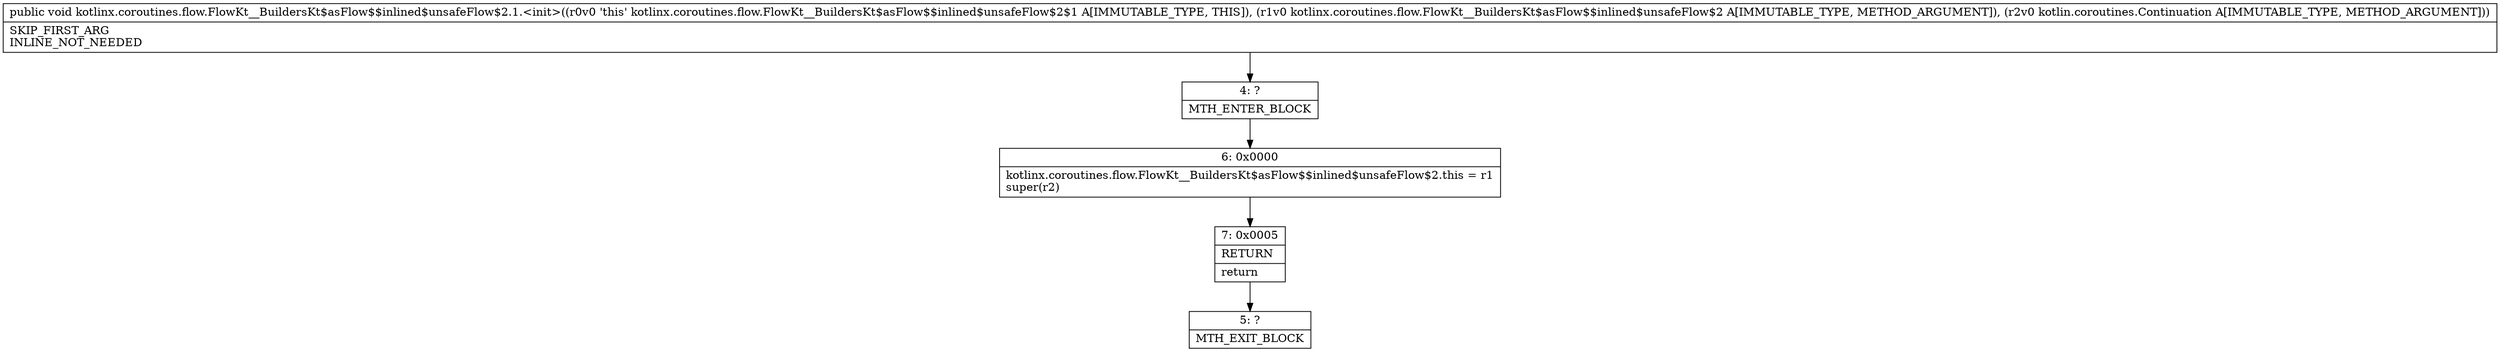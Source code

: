 digraph "CFG forkotlinx.coroutines.flow.FlowKt__BuildersKt$asFlow$$inlined$unsafeFlow$2.1.\<init\>(Lkotlinx\/coroutines\/flow\/FlowKt__BuildersKt$asFlow$$inlined$unsafeFlow$2;Lkotlin\/coroutines\/Continuation;)V" {
Node_4 [shape=record,label="{4\:\ ?|MTH_ENTER_BLOCK\l}"];
Node_6 [shape=record,label="{6\:\ 0x0000|kotlinx.coroutines.flow.FlowKt__BuildersKt$asFlow$$inlined$unsafeFlow$2.this = r1\lsuper(r2)\l}"];
Node_7 [shape=record,label="{7\:\ 0x0005|RETURN\l|return\l}"];
Node_5 [shape=record,label="{5\:\ ?|MTH_EXIT_BLOCK\l}"];
MethodNode[shape=record,label="{public void kotlinx.coroutines.flow.FlowKt__BuildersKt$asFlow$$inlined$unsafeFlow$2.1.\<init\>((r0v0 'this' kotlinx.coroutines.flow.FlowKt__BuildersKt$asFlow$$inlined$unsafeFlow$2$1 A[IMMUTABLE_TYPE, THIS]), (r1v0 kotlinx.coroutines.flow.FlowKt__BuildersKt$asFlow$$inlined$unsafeFlow$2 A[IMMUTABLE_TYPE, METHOD_ARGUMENT]), (r2v0 kotlin.coroutines.Continuation A[IMMUTABLE_TYPE, METHOD_ARGUMENT]))  | SKIP_FIRST_ARG\lINLINE_NOT_NEEDED\l}"];
MethodNode -> Node_4;Node_4 -> Node_6;
Node_6 -> Node_7;
Node_7 -> Node_5;
}

